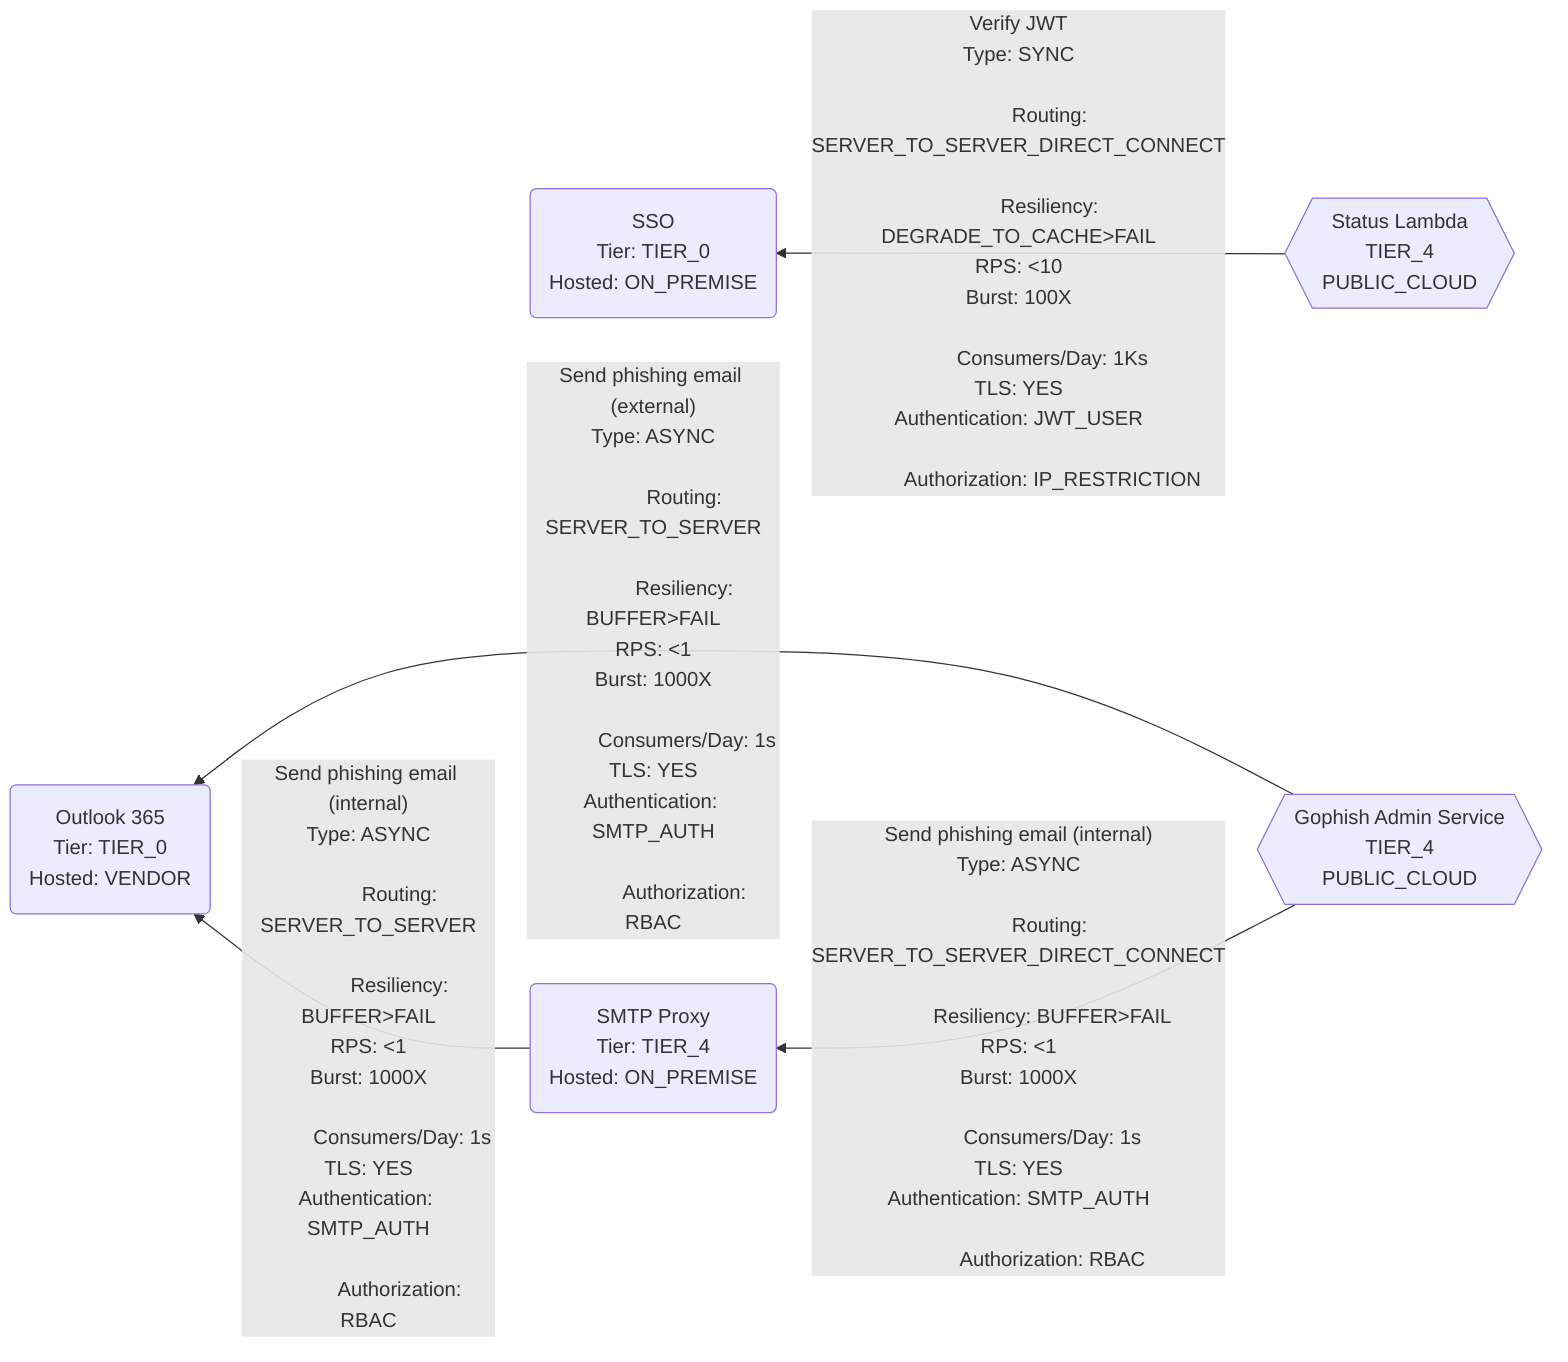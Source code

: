 graph RL

    StatusLambda{{"Status Lambda<br/>TIER_4<br/>PUBLIC_CLOUD"}}
        -- "Verify JWT<br/>Type: SYNC<br/>
            Routing: SERVER_TO_SERVER_DIRECT_CONNECT<br/>
            Resiliency: DEGRADE_TO_CACHE>FAIL<br/>RPS: <10<br/>Burst: 100X<br/>
            Consumers/Day: 1Ks<br/>TLS: YES<br/>Authentication: JWT_USER<br/>
            Authorization: IP_RESTRICTION"
        --> SSO("SSO<br/>Tier: TIER_0<br/>Hosted: ON_PREMISE")

    GophishAdmin{{"Gophish Admin Service<br/>TIER_4<br/>PUBLIC_CLOUD"}}
        -- "Send phishing email (external)<br/>Type: ASYNC<br/>
            Routing: SERVER_TO_SERVER<br/>
            Resiliency: BUFFER>FAIL<br/>RPS: <1<br/>Burst: 1000X<br/>
            Consumers/Day: 1s<br/>TLS: YES<br/>Authentication: SMTP_AUTH<br/>
            Authorization: RBAC"
        --> Outlook365("Outlook 365<br/>Tier: TIER_0<br/>Hosted: VENDOR")

    GophishAdmin
        -- "Send phishing email (internal)<br/>Type: ASYNC<br/>
            Routing: SERVER_TO_SERVER_DIRECT_CONNECT<br/>
            Resiliency: BUFFER>FAIL<br/>RPS: <1<br/>Burst: 1000X<br/>
            Consumers/Day: 1s<br/>TLS: YES<br/>Authentication: SMTP_AUTH<br/>
            Authorization: RBAC"
        --> SMTPProxy("SMTP Proxy<br/>Tier: TIER_4<br/>Hosted: ON_PREMISE")

    SMTPProxy
        -- "Send phishing email (internal)<br/>Type: ASYNC<br/>
            Routing: SERVER_TO_SERVER<br/>
            Resiliency: BUFFER>FAIL<br/>RPS: <1<br/>Burst: 1000X<br/>
            Consumers/Day: 1s<br/>TLS: YES<br/>Authentication: SMTP_AUTH<br/>
            Authorization: RBAC"
        --> Outlook365